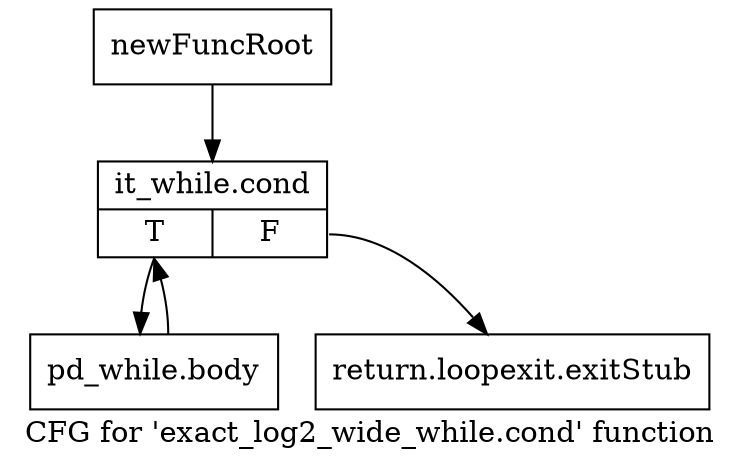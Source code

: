 digraph "CFG for 'exact_log2_wide_while.cond' function" {
	label="CFG for 'exact_log2_wide_while.cond' function";

	Node0xc46b1f0 [shape=record,label="{newFuncRoot}"];
	Node0xc46b1f0 -> Node0xc46b290;
	Node0xc46b240 [shape=record,label="{return.loopexit.exitStub}"];
	Node0xc46b290 [shape=record,label="{it_while.cond|{<s0>T|<s1>F}}"];
	Node0xc46b290:s0 -> Node0xc46b2e0;
	Node0xc46b290:s1 -> Node0xc46b240;
	Node0xc46b2e0 [shape=record,label="{pd_while.body}"];
	Node0xc46b2e0 -> Node0xc46b290;
}
